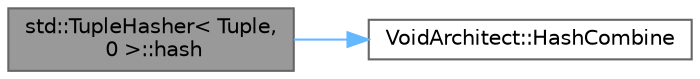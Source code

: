 digraph "std::TupleHasher&lt; Tuple, 0 &gt;::hash"
{
 // LATEX_PDF_SIZE
  bgcolor="transparent";
  edge [fontname=Helvetica,fontsize=10,labelfontname=Helvetica,labelfontsize=10];
  node [fontname=Helvetica,fontsize=10,shape=box,height=0.2,width=0.4];
  rankdir="LR";
  Node1 [id="Node000001",label="std::TupleHasher\< Tuple,\l 0 \>::hash",height=0.2,width=0.4,color="gray40", fillcolor="grey60", style="filled", fontcolor="black",tooltip=" "];
  Node1 -> Node2 [id="edge2_Node000001_Node000002",color="steelblue1",style="solid",tooltip=" "];
  Node2 [id="Node000002",label="VoidArchitect::HashCombine",height=0.2,width=0.4,color="grey40", fillcolor="white", style="filled",URL="$namespace_void_architect.html#a27c14fc0d34c50c40b534ce66831d5cb",tooltip=" "];
}
